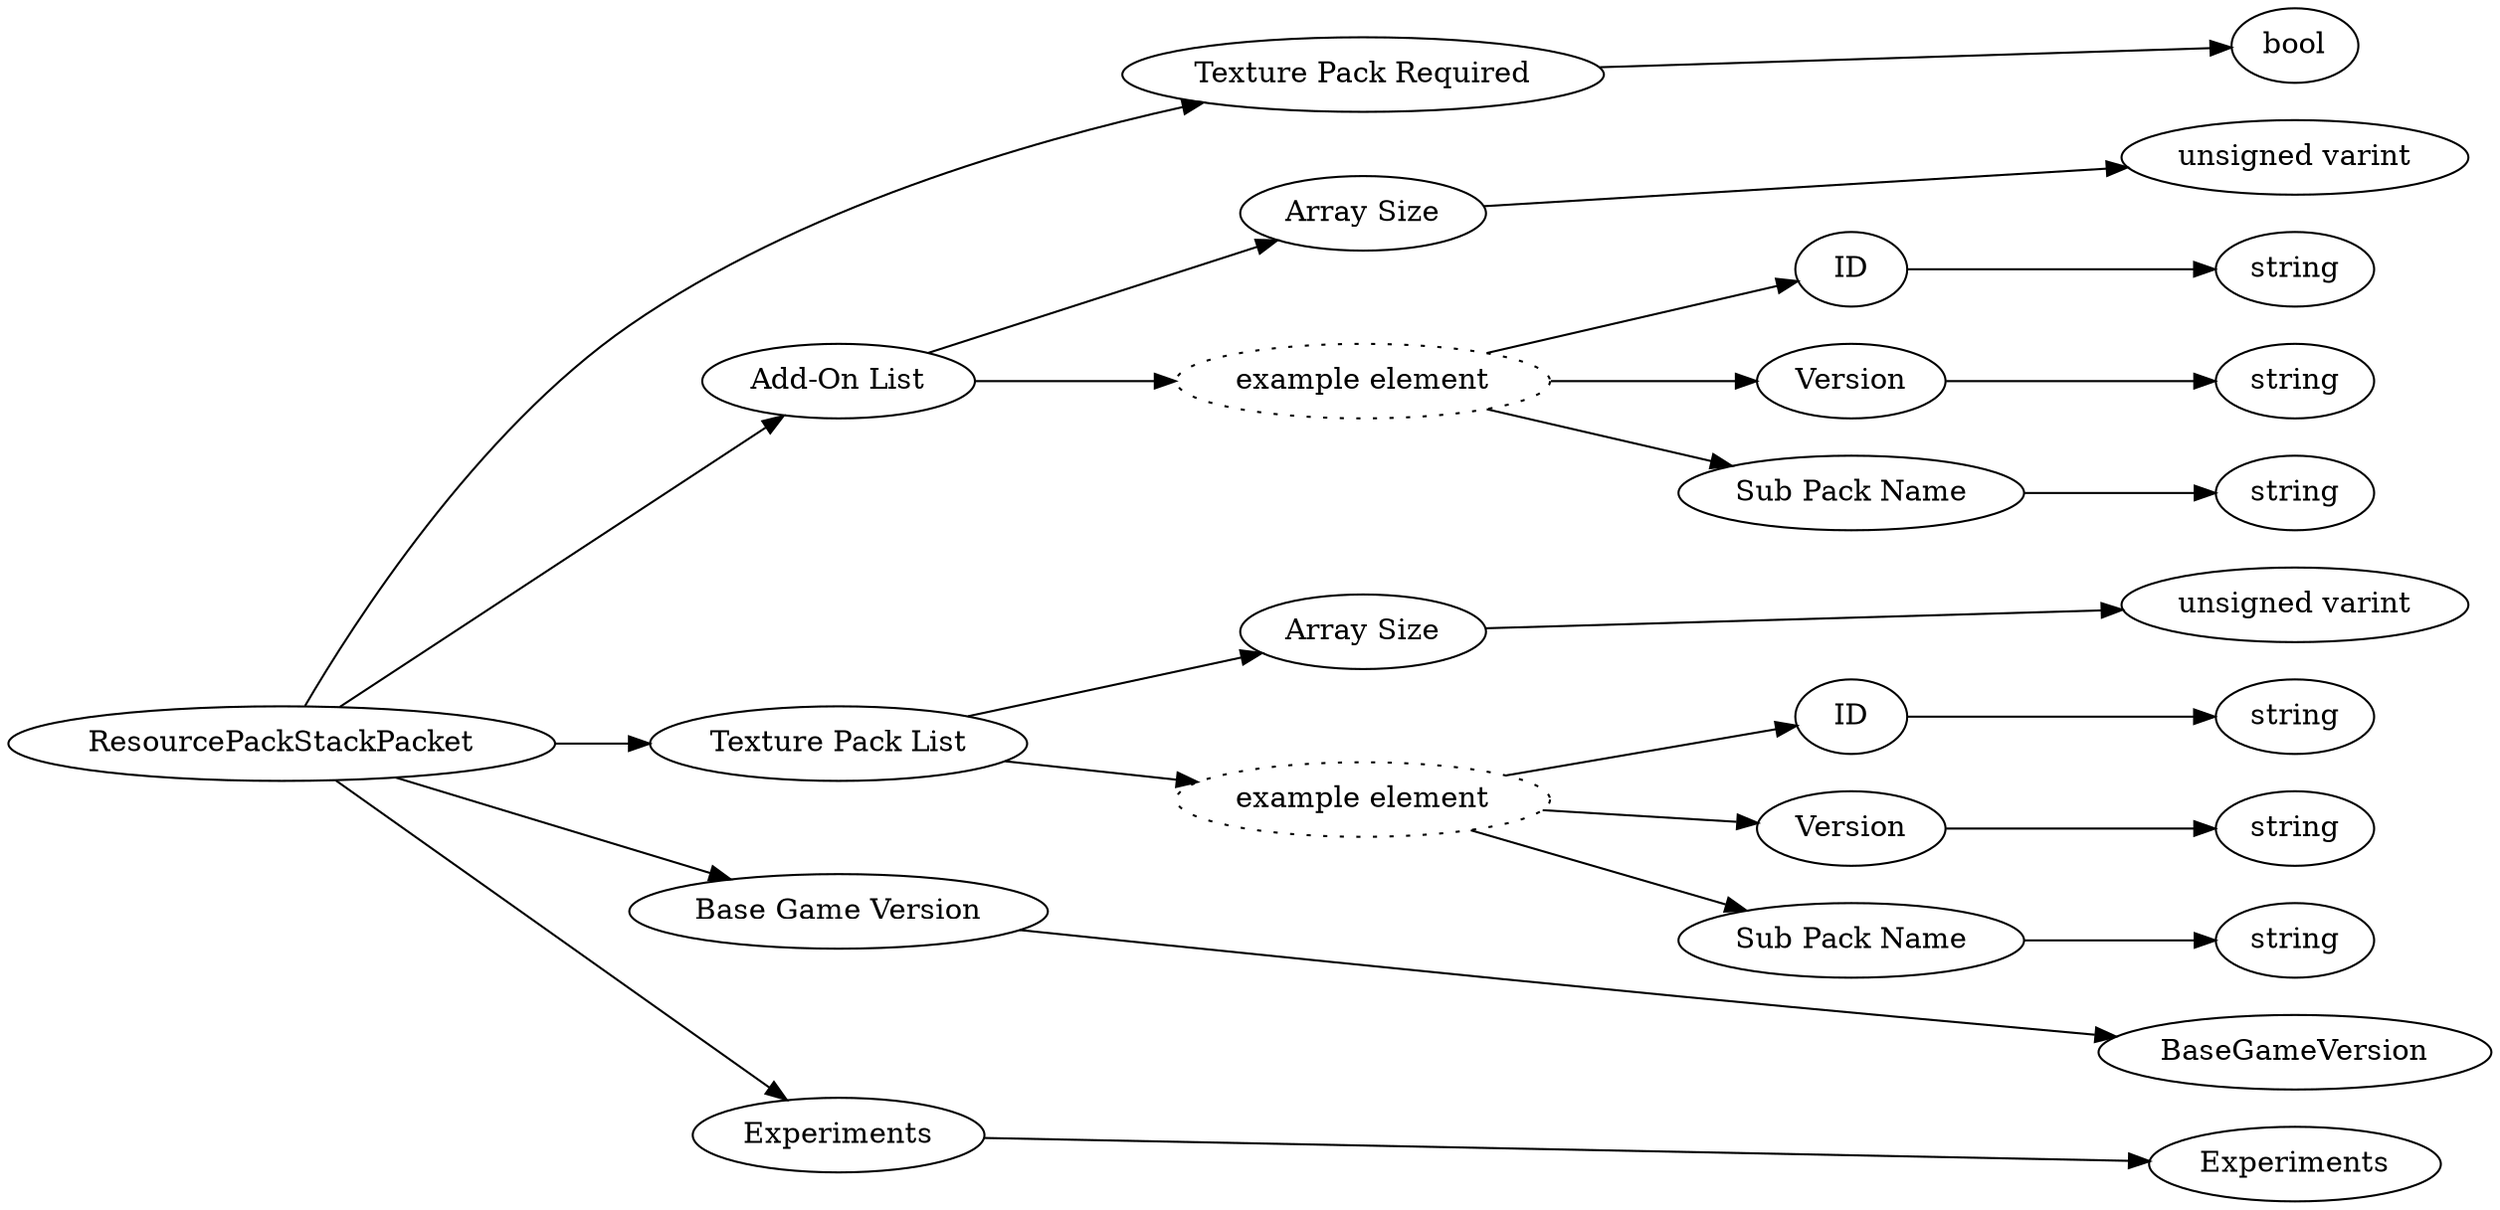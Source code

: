 digraph "ResourcePackStackPacket" {
rankdir = LR
0
0 -> 1
1 -> 2
0 -> 3
3 -> 4
4 -> 5
3 -> 6
6 -> 7
7 -> 8
6 -> 9
9 -> 10
6 -> 11
11 -> 12
0 -> 13
13 -> 14
14 -> 15
13 -> 16
16 -> 17
17 -> 18
16 -> 19
19 -> 20
16 -> 21
21 -> 22
0 -> 23
23 -> 27
0 -> 28
28 -> 44

0 [label="ResourcePackStackPacket",comment="name: \"ResourcePackStackPacket\", typeName: \"\", id: 0, branchId: 7, recurseId: -1, attributes: 0, notes: \"\""];
1 [label="Texture Pack Required",comment="name: \"Texture Pack Required\", typeName: \"\", id: 1, branchId: 0, recurseId: -1, attributes: 0, notes: \"\""];
2 [label="bool",comment="name: \"bool\", typeName: \"\", id: 2, branchId: 0, recurseId: -1, attributes: 512, notes: \"\""];
3 [label="Add-On List",comment="name: \"Add-On List\", typeName: \"\", id: 3, branchId: 0, recurseId: -1, attributes: 8, notes: \"\""];
4 [label="Array Size",comment="name: \"Array Size\", typeName: \"\", id: 4, branchId: 0, recurseId: -1, attributes: 0, notes: \"\""];
5 [label="unsigned varint",comment="name: \"unsigned varint\", typeName: \"\", id: 5, branchId: 0, recurseId: -1, attributes: 512, notes: \"\""];
6 [label="example element",style=dotted,comment="name: \"example element\", typeName: \"\", id: 6, branchId: 0, recurseId: -1, attributes: 16, notes: \"\""];
7 [label="ID",comment="name: \"ID\", typeName: \"\", id: 7, branchId: 0, recurseId: -1, attributes: 0, notes: \"\""];
8 [label="string",comment="name: \"string\", typeName: \"\", id: 8, branchId: 0, recurseId: -1, attributes: 512, notes: \"\""];
9 [label="Version",comment="name: \"Version\", typeName: \"\", id: 9, branchId: 0, recurseId: -1, attributes: 0, notes: \"\""];
10 [label="string",comment="name: \"string\", typeName: \"\", id: 10, branchId: 0, recurseId: -1, attributes: 512, notes: \"\""];
11 [label="Sub Pack Name",comment="name: \"Sub Pack Name\", typeName: \"\", id: 11, branchId: 0, recurseId: -1, attributes: 0, notes: \"\""];
12 [label="string",comment="name: \"string\", typeName: \"\", id: 12, branchId: 0, recurseId: -1, attributes: 512, notes: \"\""];
13 [label="Texture Pack List",comment="name: \"Texture Pack List\", typeName: \"\", id: 13, branchId: 0, recurseId: -1, attributes: 8, notes: \"\""];
14 [label="Array Size",comment="name: \"Array Size\", typeName: \"\", id: 14, branchId: 0, recurseId: -1, attributes: 0, notes: \"\""];
15 [label="unsigned varint",comment="name: \"unsigned varint\", typeName: \"\", id: 15, branchId: 0, recurseId: -1, attributes: 512, notes: \"\""];
16 [label="example element",style=dotted,comment="name: \"example element\", typeName: \"\", id: 16, branchId: 0, recurseId: -1, attributes: 16, notes: \"\""];
17 [label="ID",comment="name: \"ID\", typeName: \"\", id: 17, branchId: 0, recurseId: -1, attributes: 0, notes: \"\""];
18 [label="string",comment="name: \"string\", typeName: \"\", id: 18, branchId: 0, recurseId: -1, attributes: 512, notes: \"\""];
19 [label="Version",comment="name: \"Version\", typeName: \"\", id: 19, branchId: 0, recurseId: -1, attributes: 0, notes: \"\""];
20 [label="string",comment="name: \"string\", typeName: \"\", id: 20, branchId: 0, recurseId: -1, attributes: 512, notes: \"\""];
21 [label="Sub Pack Name",comment="name: \"Sub Pack Name\", typeName: \"\", id: 21, branchId: 0, recurseId: -1, attributes: 0, notes: \"\""];
22 [label="string",comment="name: \"string\", typeName: \"\", id: 22, branchId: 0, recurseId: -1, attributes: 512, notes: \"\""];
23 [label="Base Game Version",comment="name: \"Base Game Version\", typeName: \"BaseGameVersion\", id: 23, branchId: 0, recurseId: -1, attributes: 256, notes: \"For clients to be able to set their stack to the right version.\""];
27 [label="BaseGameVersion",comment="name: \"BaseGameVersion\", typeName: \"\", id: 27, branchId: 0, recurseId: -1, attributes: 512, notes: \"\""];
28 [label="Experiments",comment="name: \"Experiments\", typeName: \"Experiments\", id: 28, branchId: 0, recurseId: -1, attributes: 256, notes: \"Refer to the Experiments type for how to serialize\""];
44 [label="Experiments",comment="name: \"Experiments\", typeName: \"\", id: 44, branchId: 0, recurseId: -1, attributes: 512, notes: \"\""];
{ rank = max;2;5;8;10;12;15;18;20;22;27;44}

}
